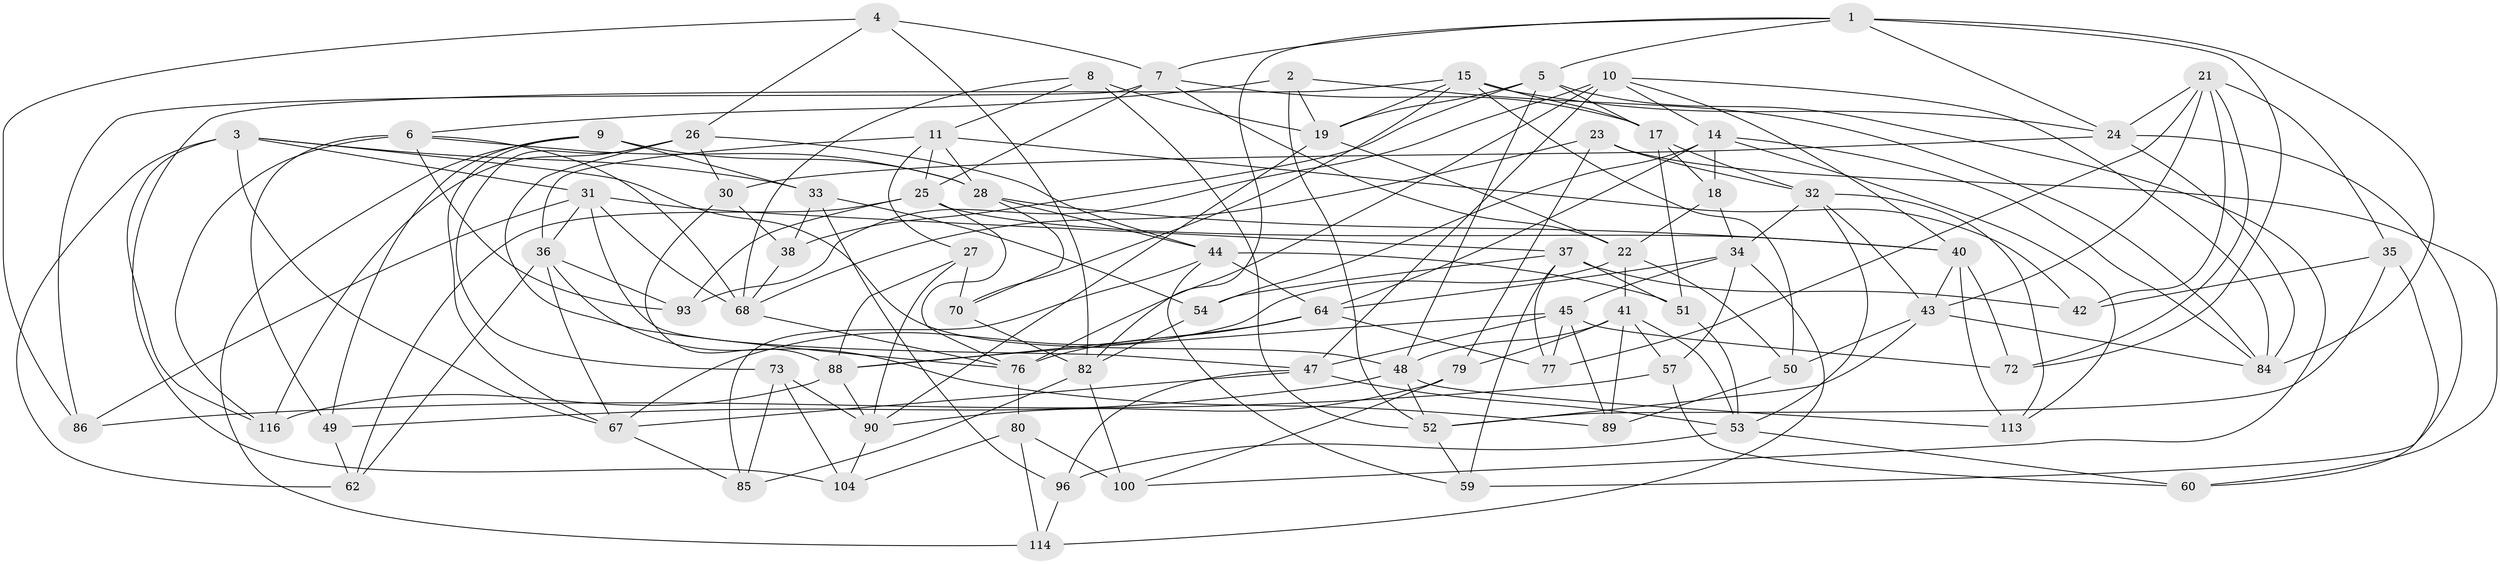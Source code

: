 // original degree distribution, {4: 1.0}
// Generated by graph-tools (version 1.1) at 2025/11/02/27/25 16:11:43]
// undirected, 75 vertices, 190 edges
graph export_dot {
graph [start="1"]
  node [color=gray90,style=filled];
  1 [super="+63"];
  2;
  3 [super="+75"];
  4;
  5 [super="+101"];
  6 [super="+13"];
  7 [super="+16"];
  8;
  9 [super="+12"];
  10 [super="+39"];
  11 [super="+66"];
  14 [super="+97"];
  15 [super="+91"];
  17 [super="+20"];
  18;
  19 [super="+58"];
  21 [super="+46"];
  22 [super="+29"];
  23;
  24 [super="+112"];
  25 [super="+65"];
  26 [super="+108"];
  27;
  28 [super="+103"];
  30;
  31 [super="+61"];
  32 [super="+102"];
  33 [super="+87"];
  34 [super="+111"];
  35;
  36 [super="+55"];
  37 [super="+98"];
  38;
  40 [super="+105"];
  41 [super="+107"];
  42;
  43 [super="+83"];
  44 [super="+56"];
  45 [super="+95"];
  47 [super="+109"];
  48 [super="+69"];
  49;
  50;
  51;
  52 [super="+78"];
  53 [super="+74"];
  54;
  57;
  59;
  60;
  62;
  64 [super="+71"];
  67 [super="+106"];
  68 [super="+115"];
  70;
  72;
  73;
  76 [super="+81"];
  77;
  79;
  80;
  82 [super="+94"];
  84 [super="+110"];
  85;
  86;
  88 [super="+99"];
  89;
  90 [super="+92"];
  93;
  96;
  100;
  104;
  113;
  114;
  116;
  1 -- 72;
  1 -- 5;
  1 -- 82;
  1 -- 84;
  1 -- 24;
  1 -- 7;
  2 -- 52;
  2 -- 84;
  2 -- 6;
  2 -- 19;
  3 -- 31;
  3 -- 62;
  3 -- 67;
  3 -- 48;
  3 -- 33;
  3 -- 116;
  4 -- 7;
  4 -- 82;
  4 -- 86;
  4 -- 26;
  5 -- 19;
  5 -- 17;
  5 -- 48;
  5 -- 100;
  5 -- 38;
  6 -- 49;
  6 -- 116;
  6 -- 93;
  6 -- 68;
  6 -- 28;
  7 -- 22;
  7 -- 86;
  7 -- 17;
  7 -- 25;
  8 -- 19;
  8 -- 11;
  8 -- 68;
  8 -- 52;
  9 -- 67;
  9 -- 28;
  9 -- 33 [weight=2];
  9 -- 114;
  9 -- 49;
  10 -- 40;
  10 -- 93;
  10 -- 76;
  10 -- 84;
  10 -- 14;
  10 -- 47;
  11 -- 27;
  11 -- 25;
  11 -- 42;
  11 -- 28;
  11 -- 36;
  14 -- 18;
  14 -- 54;
  14 -- 64;
  14 -- 113;
  14 -- 84;
  15 -- 104;
  15 -- 70;
  15 -- 24;
  15 -- 50;
  15 -- 17;
  15 -- 19;
  17 -- 51;
  17 -- 18;
  17 -- 32;
  18 -- 22;
  18 -- 34;
  19 -- 90;
  19 -- 22;
  21 -- 35;
  21 -- 24;
  21 -- 77;
  21 -- 72;
  21 -- 42;
  21 -- 43;
  22 -- 50;
  22 -- 41;
  22 -- 67;
  23 -- 60;
  23 -- 79;
  23 -- 32;
  23 -- 68;
  24 -- 59;
  24 -- 30;
  24 -- 84;
  25 -- 93;
  25 -- 40;
  25 -- 76;
  25 -- 62;
  26 -- 73;
  26 -- 116;
  26 -- 30;
  26 -- 44;
  26 -- 76;
  27 -- 90;
  27 -- 70;
  27 -- 88;
  28 -- 40;
  28 -- 44;
  28 -- 70;
  30 -- 38;
  30 -- 88;
  31 -- 68;
  31 -- 36;
  31 -- 47;
  31 -- 86;
  31 -- 37;
  32 -- 53;
  32 -- 43;
  32 -- 34;
  32 -- 113;
  33 -- 38;
  33 -- 96;
  33 -- 54;
  34 -- 64;
  34 -- 114;
  34 -- 57;
  34 -- 45;
  35 -- 60;
  35 -- 42;
  35 -- 52;
  36 -- 89;
  36 -- 67;
  36 -- 93;
  36 -- 62;
  37 -- 42;
  37 -- 54;
  37 -- 59;
  37 -- 51;
  37 -- 77;
  38 -- 68;
  40 -- 72;
  40 -- 113;
  40 -- 43;
  41 -- 89;
  41 -- 57;
  41 -- 53;
  41 -- 79;
  41 -- 48;
  43 -- 50;
  43 -- 52;
  43 -- 84;
  44 -- 59;
  44 -- 51;
  44 -- 64;
  44 -- 85;
  45 -- 72;
  45 -- 77;
  45 -- 47;
  45 -- 88;
  45 -- 89;
  47 -- 96;
  47 -- 67;
  47 -- 53;
  48 -- 49;
  48 -- 52;
  48 -- 113;
  49 -- 62;
  50 -- 89;
  51 -- 53;
  52 -- 59;
  53 -- 96;
  53 -- 60;
  54 -- 82;
  57 -- 60;
  57 -- 86;
  64 -- 77;
  64 -- 88;
  64 -- 76;
  67 -- 85;
  68 -- 76;
  70 -- 82;
  73 -- 104;
  73 -- 85;
  73 -- 90;
  76 -- 80;
  79 -- 90;
  79 -- 100;
  80 -- 114;
  80 -- 100;
  80 -- 104;
  82 -- 100;
  82 -- 85;
  88 -- 116;
  88 -- 90;
  90 -- 104;
  96 -- 114;
}
